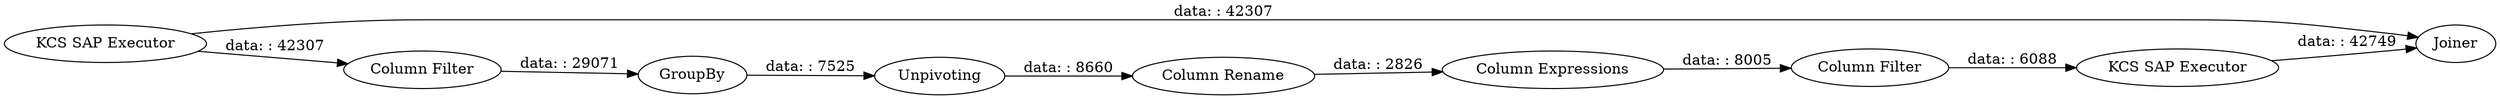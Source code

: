 digraph {
	"8545113655121010786_5" [label=GroupBy]
	"8545113655121010786_15" [label="Column Filter"]
	"8545113655121010786_7" [label=Unpivoting]
	"8545113655121010786_2" [label="KCS SAP Executor"]
	"8545113655121010786_1" [label="KCS SAP Executor"]
	"8545113655121010786_18" [label=Joiner]
	"8545113655121010786_8" [label="Column Rename"]
	"8545113655121010786_3" [label="Column Filter"]
	"8545113655121010786_17" [label="Column Expressions"]
	"8545113655121010786_2" -> "8545113655121010786_18" [label="data: : 42749"]
	"8545113655121010786_5" -> "8545113655121010786_7" [label="data: : 7525"]
	"8545113655121010786_1" -> "8545113655121010786_18" [label="data: : 42307"]
	"8545113655121010786_15" -> "8545113655121010786_2" [label="data: : 6088"]
	"8545113655121010786_3" -> "8545113655121010786_5" [label="data: : 29071"]
	"8545113655121010786_8" -> "8545113655121010786_17" [label="data: : 2826"]
	"8545113655121010786_7" -> "8545113655121010786_8" [label="data: : 8660"]
	"8545113655121010786_1" -> "8545113655121010786_3" [label="data: : 42307"]
	"8545113655121010786_17" -> "8545113655121010786_15" [label="data: : 8005"]
	rankdir=LR
}
